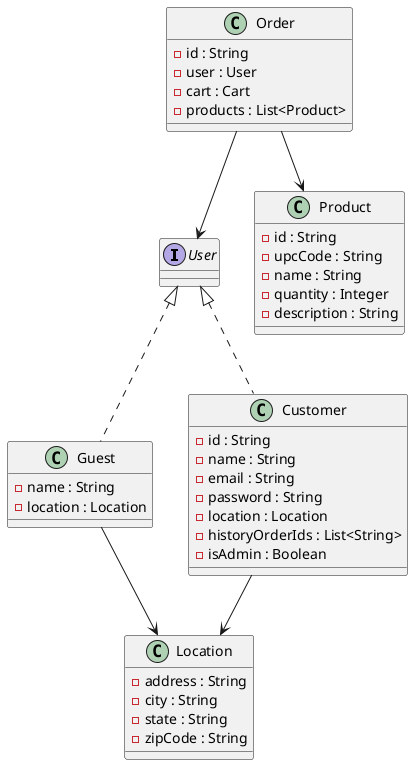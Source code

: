 @startuml

interface User{
}
class Guest implements User{
-name : String
-location : Location
}

' Changed Existing User to Customer for simplicity in naming other classes -Jackson
class Customer implements User{
-id : String
-name : String
-email : String
-password : String
-location : Location
-historyOrderIds : List<String>
-isAdmin : Boolean
}

class Order{
-id : String
-user : User
-cart : Cart
-products : List<Product>
}

class Product{
-id : String
-upcCode : String
-name : String
-quantity : Integer
-description : String
}

class Location{
-address : String
-city : String
-state : String
-zipCode : String
}


Customer --> Location
Guest --> Location
Order --> User
Order--> Product


@enduml

class ProductModel{

}
class OrderModel{
}
class ExistingCustomerModel{
-id : String
-name : String
-email : String
-location : Location
-historyOrderIds : List<String>
-isAdmin : Boolean
}